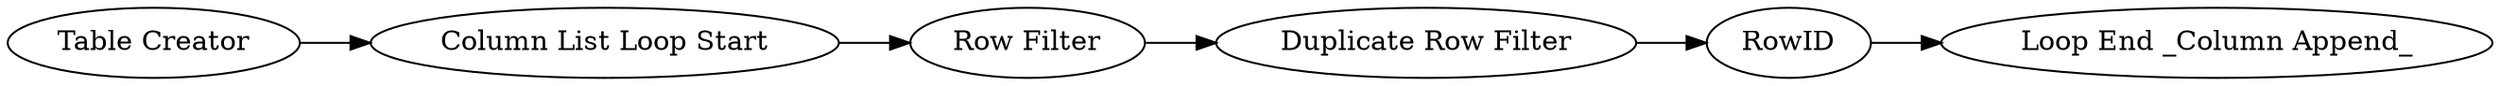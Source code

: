 digraph {
	4 -> 5
	3 -> 4
	5 -> 6
	2 -> 3
	6 -> 7
	5 [label="Duplicate Row Filter"]
	7 [label="Loop End _Column Append_"]
	4 [label="Row Filter"]
	6 [label=RowID]
	3 [label="Column List Loop Start"]
	2 [label="Table Creator"]
	rankdir=LR
}
